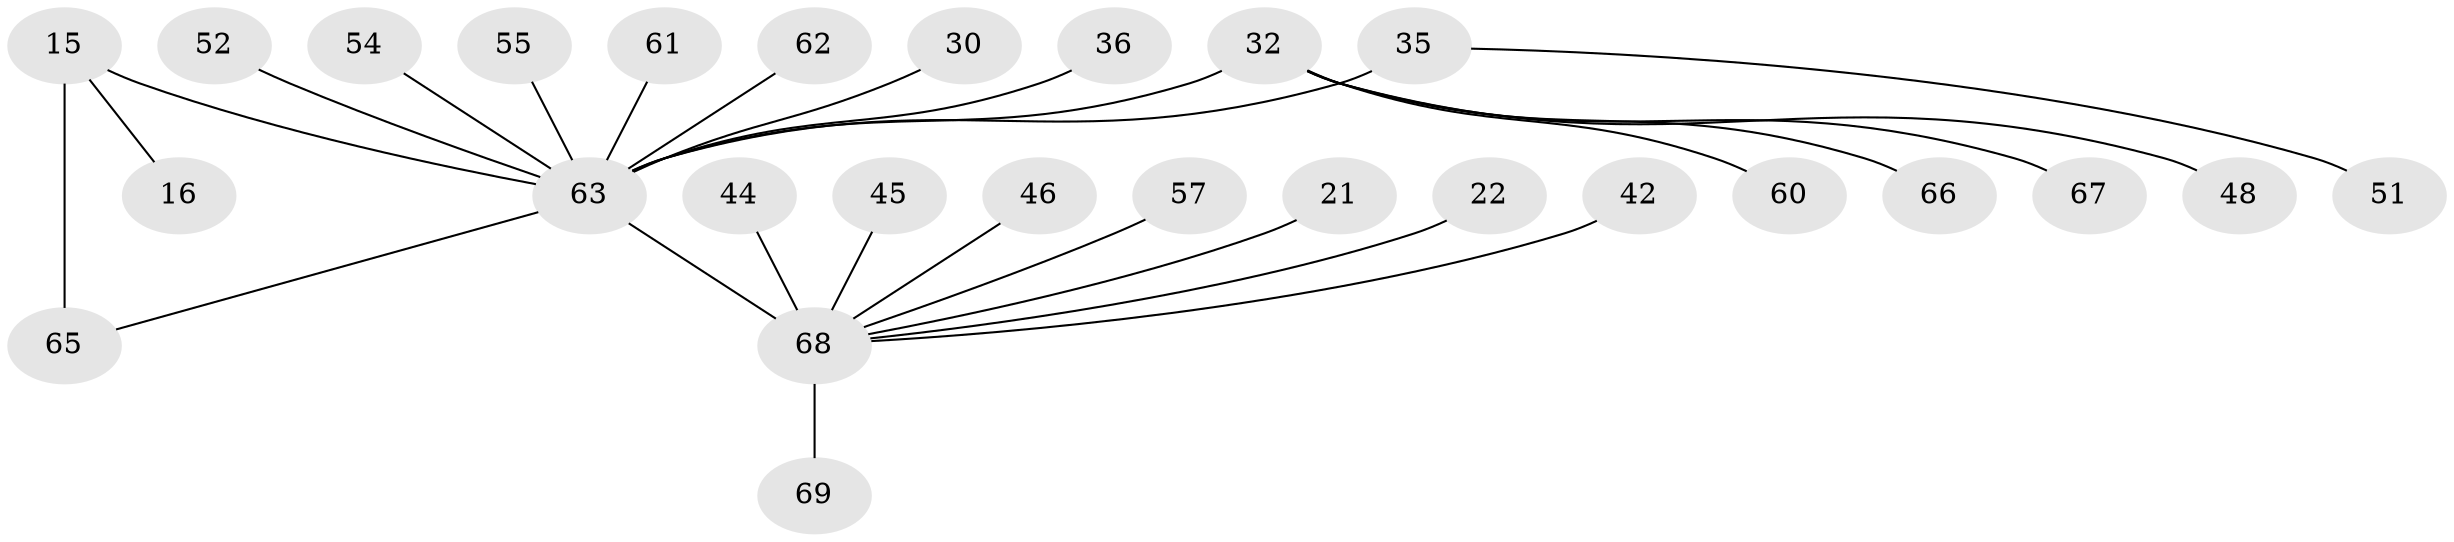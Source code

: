 // original degree distribution, {5: 0.057971014492753624, 8: 0.043478260869565216, 6: 0.014492753623188406, 4: 0.057971014492753624, 10: 0.014492753623188406, 3: 0.08695652173913043, 9: 0.014492753623188406, 7: 0.014492753623188406, 1: 0.4927536231884058, 2: 0.2028985507246377}
// Generated by graph-tools (version 1.1) at 2025/58/03/04/25 21:58:05]
// undirected, 27 vertices, 27 edges
graph export_dot {
graph [start="1"]
  node [color=gray90,style=filled];
  15 [super="+13"];
  16;
  21;
  22;
  30;
  32 [super="+11+28"];
  35 [super="+9"];
  36;
  42;
  44;
  45;
  46;
  48;
  51 [super="+18+39"];
  52;
  54 [super="+34+47"];
  55;
  57;
  60;
  61;
  62;
  63 [super="+43+50+24"];
  65 [super="+40+53+14+31+49+56+58"];
  66 [super="+64"];
  67 [super="+59"];
  68 [super="+37+3+6"];
  69 [super="+41"];
  15 -- 16;
  15 -- 65 [weight=2];
  15 -- 63 [weight=4];
  21 -- 68;
  22 -- 68;
  30 -- 63 [weight=2];
  32 -- 66;
  32 -- 67;
  32 -- 48;
  32 -- 60;
  32 -- 63 [weight=3];
  35 -- 51;
  35 -- 63 [weight=5];
  36 -- 63;
  42 -- 68;
  44 -- 68;
  45 -- 68;
  46 -- 68;
  52 -- 63 [weight=2];
  54 -- 63;
  55 -- 63;
  57 -- 68;
  61 -- 63;
  62 -- 63 [weight=2];
  63 -- 68 [weight=5];
  63 -- 65;
  68 -- 69;
}

